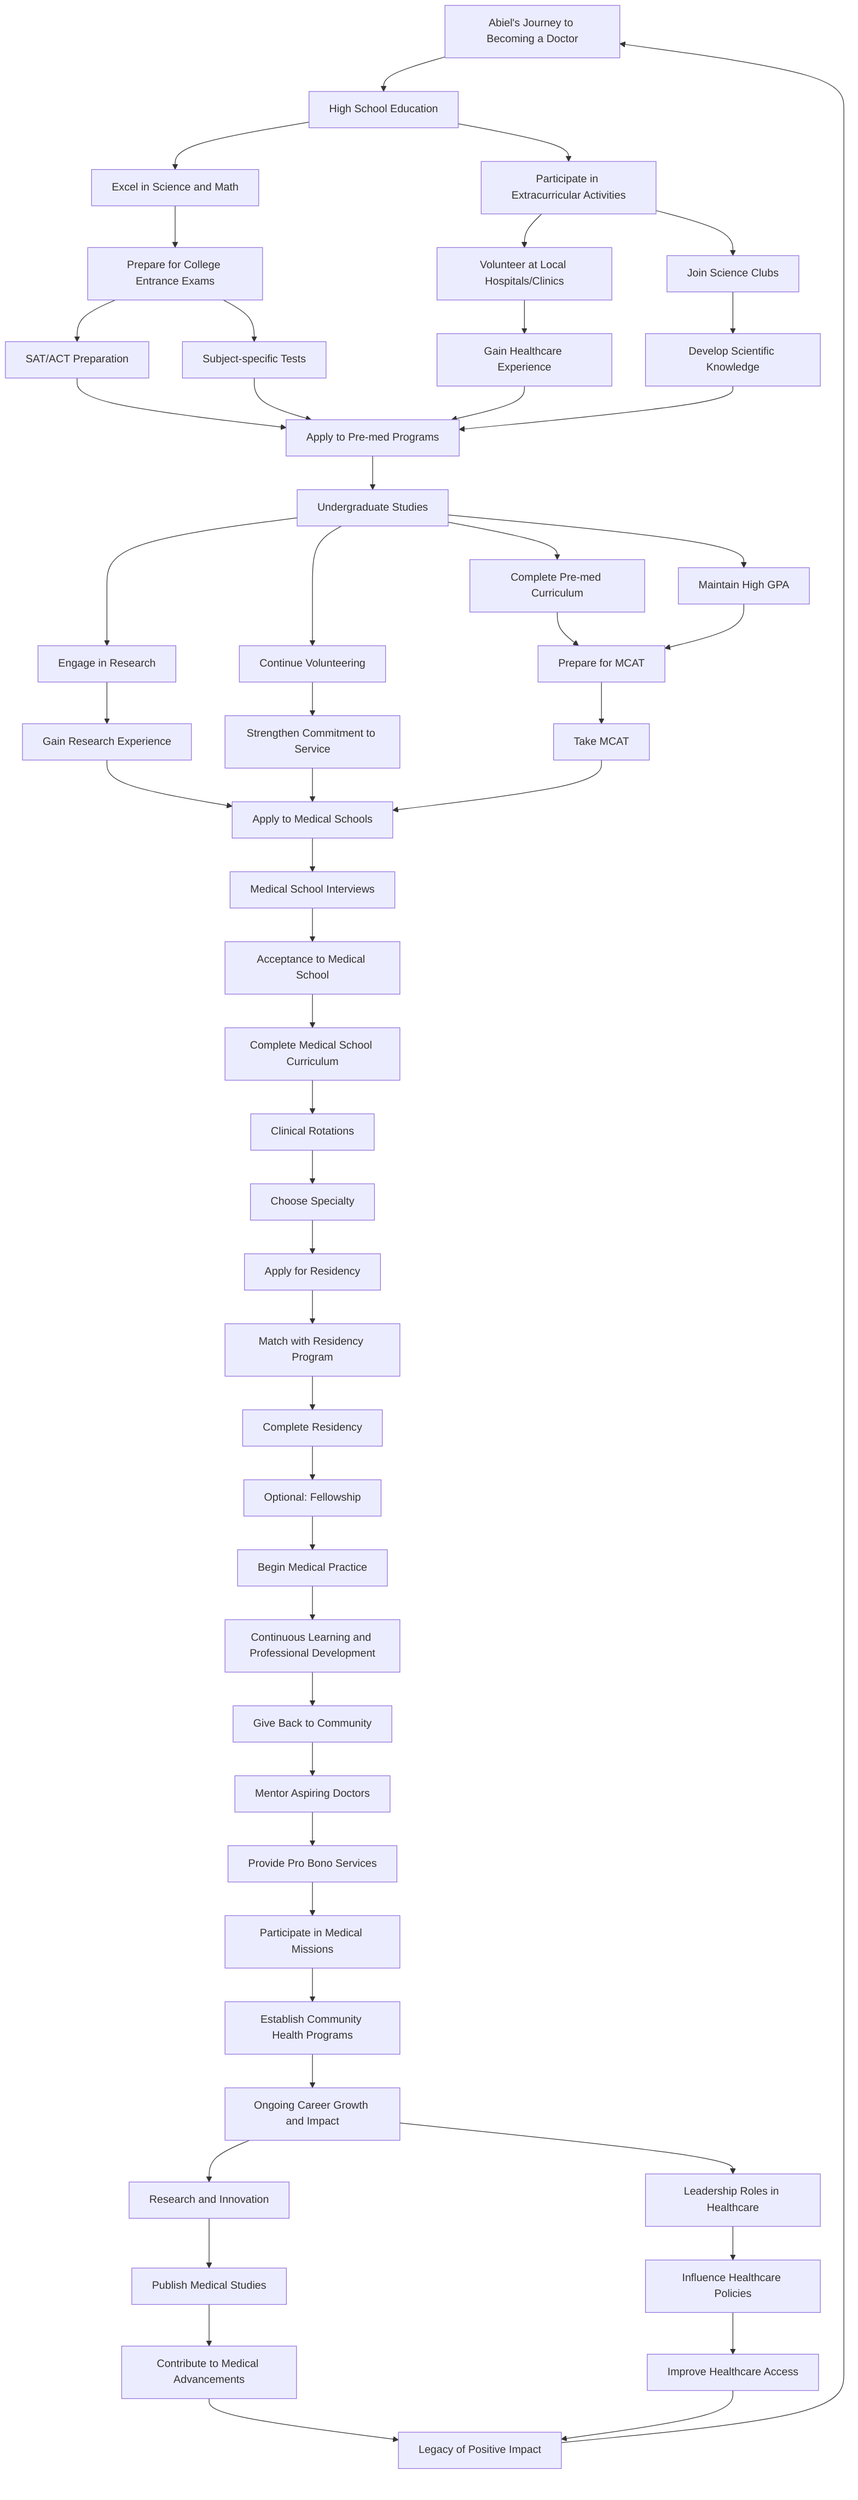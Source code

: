 graph TD
    A[Abiel's Journey to Becoming a Doctor] --> B[High School Education]
    B --> C[Excel in Science and Math]
    B --> D[Participate in Extracurricular Activities]
    D --> E[Volunteer at Local Hospitals/Clinics]
    D --> F[Join Science Clubs]
    C --> G[Prepare for College Entrance Exams]
    G --> H[SAT/ACT Preparation]
    G --> I[Subject-specific Tests]
    E --> J[Gain Healthcare Experience]
    F --> K[Develop Scientific Knowledge]
    H --> L[Apply to Pre-med Programs]
    I --> L
    J --> L
    K --> L
    L --> M[Undergraduate Studies]
    M --> N[Complete Pre-med Curriculum]
    M --> O[Maintain High GPA]
    M --> P[Engage in Research]
    M --> Q[Continue Volunteering]
    N --> R[Prepare for MCAT]
    O --> R
    P --> S[Gain Research Experience]
    Q --> T[Strengthen Commitment to Service]
    R --> U[Take MCAT]
    S --> V[Apply to Medical Schools]
    T --> V
    U --> V
    V --> W[Medical School Interviews]
    W --> X[Acceptance to Medical School]
    X --> Y[Complete Medical School Curriculum]
    Y --> Z[Clinical Rotations]
    Z --> AA[Choose Specialty]
    AA --> AB[Apply for Residency]
    AB --> AC[Match with Residency Program]
    AC --> AD[Complete Residency]
    AD --> AE[Optional: Fellowship]
    AE --> AF[Begin Medical Practice]
    AF --> AG[Continuous Learning and Professional Development]
    AG --> AH[Give Back to Community]
    AH --> AI[Mentor Aspiring Doctors]
    AI --> AJ[Provide Pro Bono Services]
    AJ --> AK[Participate in Medical Missions]
    AK --> AL[Establish Community Health Programs]
    AL --> AM[Ongoing Career Growth and Impact]
    AM --> AN[Research and Innovation]
    AM --> AO[Leadership Roles in Healthcare]
    AN --> AP[Publish Medical Studies]
    AO --> AQ[Influence Healthcare Policies]
    AP --> AR[Contribute to Medical Advancements]
    AQ --> AS[Improve Healthcare Access]
    AR --> AT[Legacy of Positive Impact]
    AS --> AT
    AT --> A